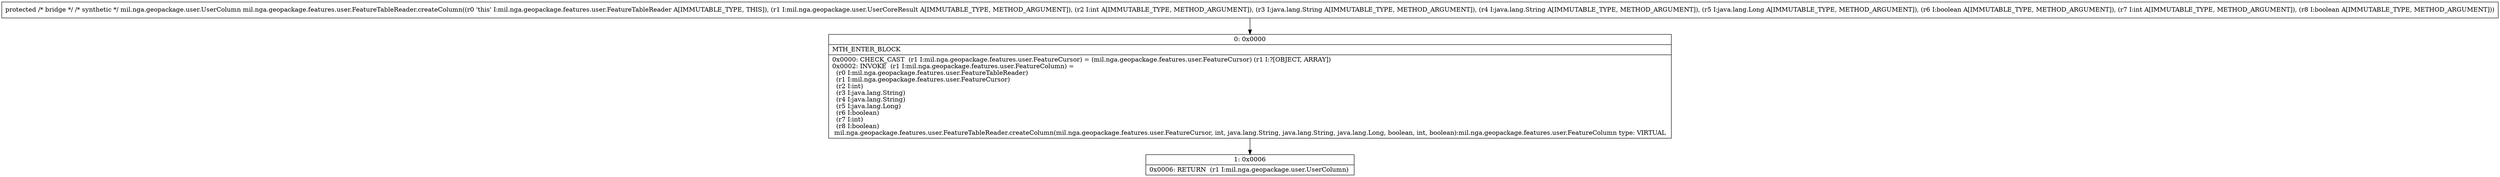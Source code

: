 digraph "CFG formil.nga.geopackage.features.user.FeatureTableReader.createColumn(Lmil\/nga\/geopackage\/user\/UserCoreResult;ILjava\/lang\/String;Ljava\/lang\/String;Ljava\/lang\/Long;ZIZ)Lmil\/nga\/geopackage\/user\/UserColumn;" {
Node_0 [shape=record,label="{0\:\ 0x0000|MTH_ENTER_BLOCK\l|0x0000: CHECK_CAST  (r1 I:mil.nga.geopackage.features.user.FeatureCursor) = (mil.nga.geopackage.features.user.FeatureCursor) (r1 I:?[OBJECT, ARRAY]) \l0x0002: INVOKE  (r1 I:mil.nga.geopackage.features.user.FeatureColumn) = \l  (r0 I:mil.nga.geopackage.features.user.FeatureTableReader)\l  (r1 I:mil.nga.geopackage.features.user.FeatureCursor)\l  (r2 I:int)\l  (r3 I:java.lang.String)\l  (r4 I:java.lang.String)\l  (r5 I:java.lang.Long)\l  (r6 I:boolean)\l  (r7 I:int)\l  (r8 I:boolean)\l mil.nga.geopackage.features.user.FeatureTableReader.createColumn(mil.nga.geopackage.features.user.FeatureCursor, int, java.lang.String, java.lang.String, java.lang.Long, boolean, int, boolean):mil.nga.geopackage.features.user.FeatureColumn type: VIRTUAL \l}"];
Node_1 [shape=record,label="{1\:\ 0x0006|0x0006: RETURN  (r1 I:mil.nga.geopackage.user.UserColumn) \l}"];
MethodNode[shape=record,label="{protected \/* bridge *\/ \/* synthetic *\/ mil.nga.geopackage.user.UserColumn mil.nga.geopackage.features.user.FeatureTableReader.createColumn((r0 'this' I:mil.nga.geopackage.features.user.FeatureTableReader A[IMMUTABLE_TYPE, THIS]), (r1 I:mil.nga.geopackage.user.UserCoreResult A[IMMUTABLE_TYPE, METHOD_ARGUMENT]), (r2 I:int A[IMMUTABLE_TYPE, METHOD_ARGUMENT]), (r3 I:java.lang.String A[IMMUTABLE_TYPE, METHOD_ARGUMENT]), (r4 I:java.lang.String A[IMMUTABLE_TYPE, METHOD_ARGUMENT]), (r5 I:java.lang.Long A[IMMUTABLE_TYPE, METHOD_ARGUMENT]), (r6 I:boolean A[IMMUTABLE_TYPE, METHOD_ARGUMENT]), (r7 I:int A[IMMUTABLE_TYPE, METHOD_ARGUMENT]), (r8 I:boolean A[IMMUTABLE_TYPE, METHOD_ARGUMENT])) }"];
MethodNode -> Node_0;
Node_0 -> Node_1;
}

